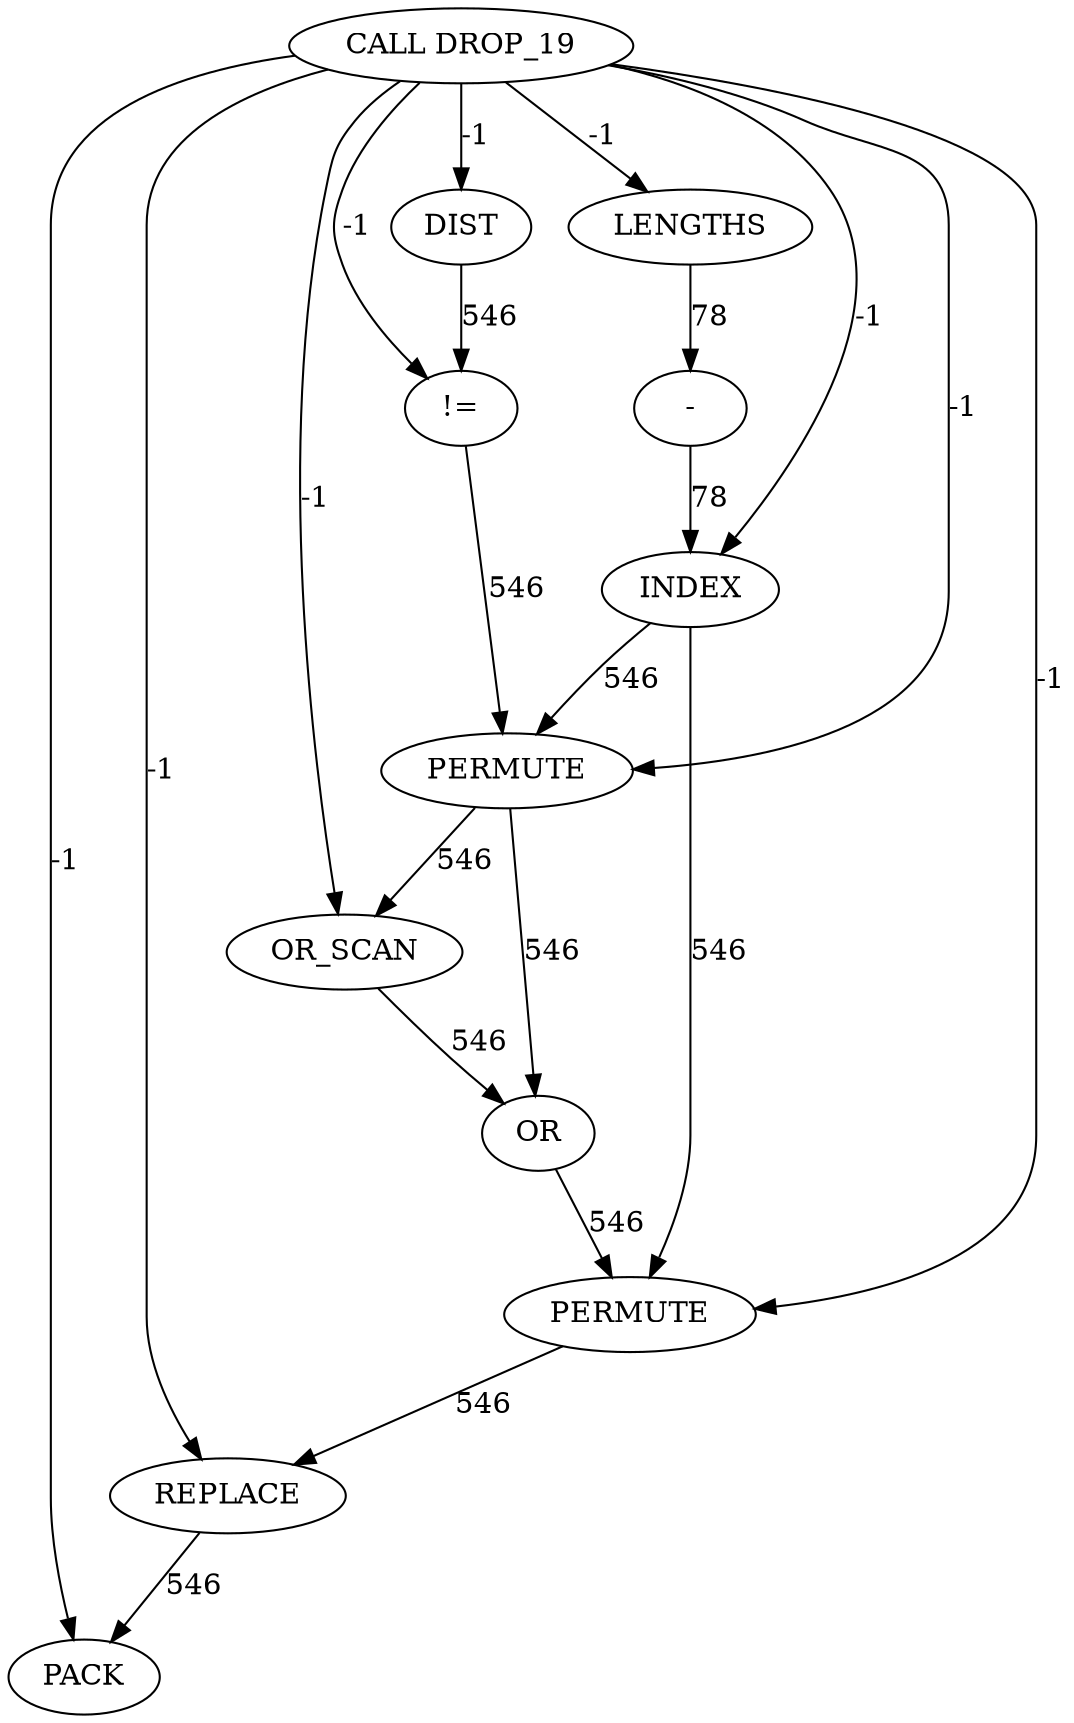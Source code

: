 digraph {
	cg_B_INST_14220 [label=DIST cost=2722]
	cg_B_INST_14229 [label="-" cost=2894]
	cg_B_INST_14227 [label=LENGTHS cost=2596]
	cg_B_INST_14284 [label=PERMUTE cost=3616]
	cg_B_INST_14310 [label=PACK cost=22787]
	cg_B_INST_14237 [label=INDEX cost=64583]
	cg_B_INST_2864 [label="CALL DROP_19" cost=0]
	cg_B_INST_14245 [label=PERMUTE cost=43771]
	cg_B_INST_14249 [label=OR_SCAN cost=52202]
	cg_B_INST_14293 [label=REPLACE cost=13068]
	cg_B_INST_14262 [label=OR cost=10875]
	cg_B_INST_14223 [label="!=" cost=51642]
	cg_B_INST_14220 -> cg_B_INST_14223 [label=546 cost=546]
	cg_B_INST_14229 -> cg_B_INST_14237 [label=78 cost=78]
	cg_B_INST_14227 -> cg_B_INST_14229 [label=78 cost=78]
	cg_B_INST_14284 -> cg_B_INST_14293 [label=546 cost=546]
	cg_B_INST_14237 -> cg_B_INST_14245 [label=546 cost=546]
	cg_B_INST_14237 -> cg_B_INST_14284 [label=546 cost=546]
	cg_B_INST_2864 -> cg_B_INST_14220 [label=-1 cost=-1]
	cg_B_INST_2864 -> cg_B_INST_14223 [label=-1 cost=-1]
	cg_B_INST_2864 -> cg_B_INST_14227 [label=-1 cost=-1]
	cg_B_INST_2864 -> cg_B_INST_14237 [label=-1 cost=-1]
	cg_B_INST_2864 -> cg_B_INST_14245 [label=-1 cost=-1]
	cg_B_INST_2864 -> cg_B_INST_14249 [label=-1 cost=-1]
	cg_B_INST_2864 -> cg_B_INST_14284 [label=-1 cost=-1]
	cg_B_INST_2864 -> cg_B_INST_14293 [label=-1 cost=-1]
	cg_B_INST_2864 -> cg_B_INST_14310 [label=-1 cost=-1]
	cg_B_INST_14245 -> cg_B_INST_14249 [label=546 cost=546]
	cg_B_INST_14245 -> cg_B_INST_14262 [label=546 cost=546]
	cg_B_INST_14249 -> cg_B_INST_14262 [label=546 cost=546]
	cg_B_INST_14293 -> cg_B_INST_14310 [label=546 cost=546]
	cg_B_INST_14262 -> cg_B_INST_14284 [label=546 cost=546]
	cg_B_INST_14223 -> cg_B_INST_14245 [label=546 cost=546]
}

